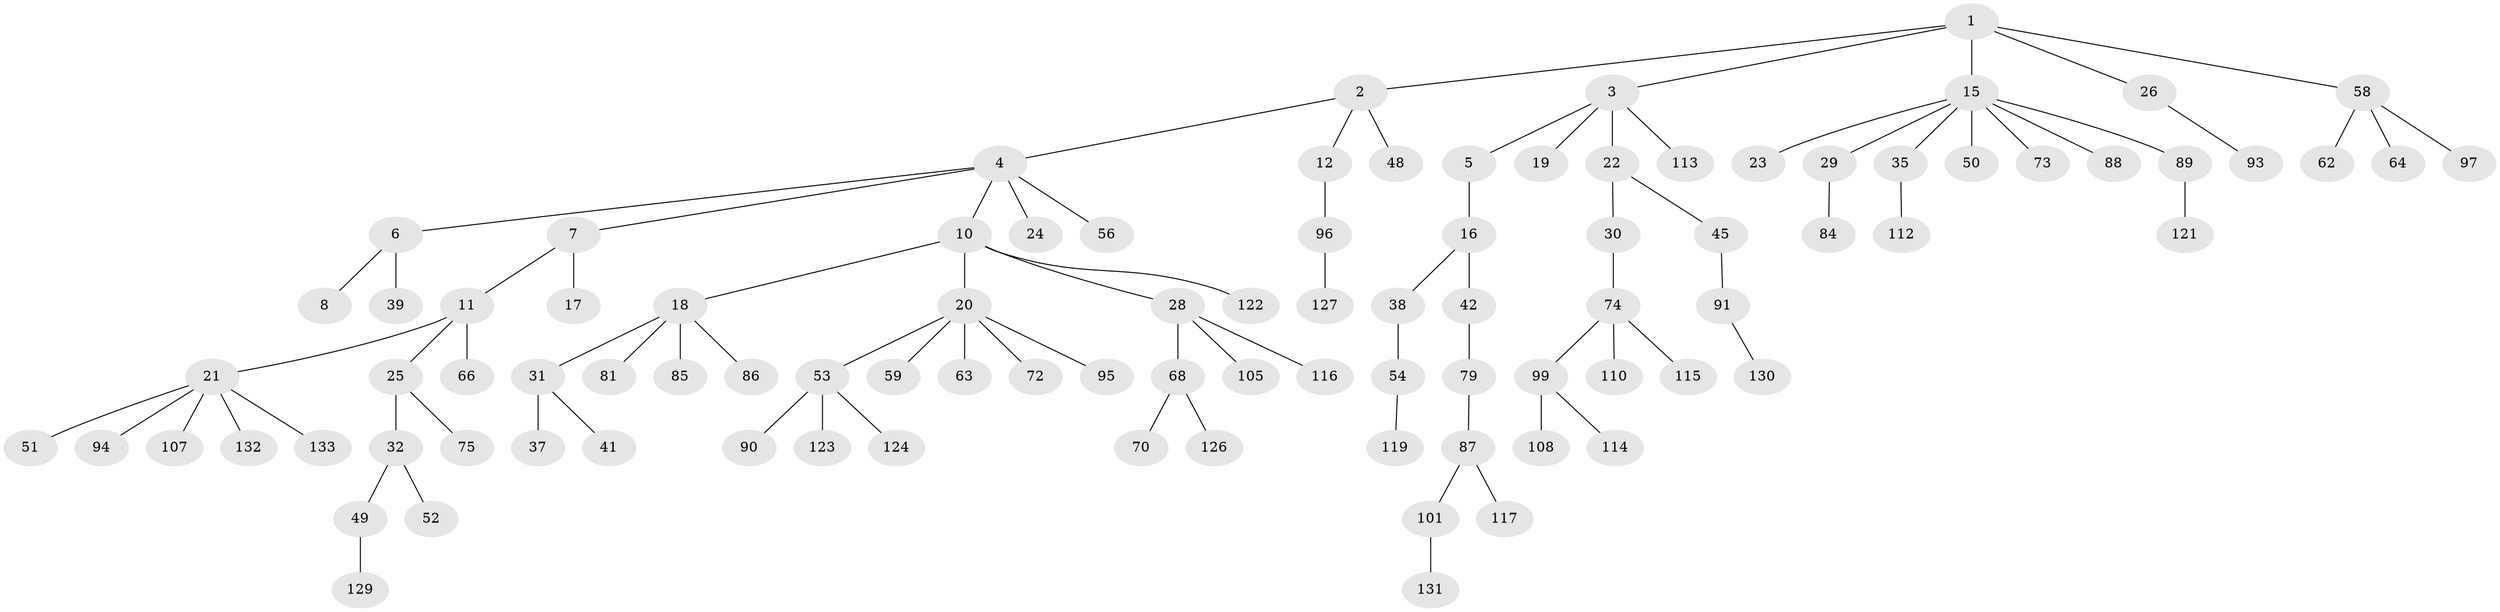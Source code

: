 // Generated by graph-tools (version 1.1) at 2025/24/03/03/25 07:24:06]
// undirected, 94 vertices, 93 edges
graph export_dot {
graph [start="1"]
  node [color=gray90,style=filled];
  1 [super="+44"];
  2;
  3;
  4 [super="+9"];
  5 [super="+14"];
  6 [super="+111"];
  7 [super="+134"];
  8 [super="+77"];
  10 [super="+109"];
  11 [super="+13"];
  12 [super="+65"];
  15 [super="+47"];
  16;
  17 [super="+102"];
  18 [super="+36"];
  19;
  20 [super="+27"];
  21 [super="+43"];
  22 [super="+80"];
  23;
  24;
  25 [super="+33"];
  26;
  28 [super="+67"];
  29 [super="+40"];
  30 [super="+55"];
  31 [super="+69"];
  32 [super="+34"];
  35;
  37 [super="+46"];
  38 [super="+82"];
  39;
  41;
  42;
  45 [super="+60"];
  48 [super="+100"];
  49 [super="+76"];
  50 [super="+57"];
  51;
  52;
  53 [super="+78"];
  54;
  56;
  58 [super="+61"];
  59;
  62;
  63;
  64;
  66;
  68 [super="+71"];
  70;
  72;
  73;
  74 [super="+83"];
  75;
  79 [super="+120"];
  81;
  84;
  85;
  86;
  87 [super="+98"];
  88;
  89 [super="+125"];
  90;
  91 [super="+92"];
  93 [super="+104"];
  94 [super="+106"];
  95;
  96 [super="+118"];
  97;
  99 [super="+103"];
  101;
  105;
  107;
  108;
  110;
  112;
  113;
  114;
  115;
  116;
  117;
  119;
  121;
  122;
  123;
  124;
  126;
  127 [super="+128"];
  129;
  130;
  131;
  132;
  133;
  1 -- 2;
  1 -- 3;
  1 -- 15;
  1 -- 26;
  1 -- 58;
  2 -- 4;
  2 -- 12;
  2 -- 48;
  3 -- 5;
  3 -- 19;
  3 -- 22;
  3 -- 113;
  4 -- 6;
  4 -- 7;
  4 -- 10;
  4 -- 56;
  4 -- 24;
  5 -- 16;
  6 -- 8;
  6 -- 39;
  7 -- 11;
  7 -- 17;
  10 -- 18;
  10 -- 20;
  10 -- 28;
  10 -- 122;
  11 -- 25;
  11 -- 66;
  11 -- 21;
  12 -- 96;
  15 -- 23;
  15 -- 29;
  15 -- 35;
  15 -- 50;
  15 -- 73;
  15 -- 88;
  15 -- 89;
  16 -- 38;
  16 -- 42;
  18 -- 31;
  18 -- 81;
  18 -- 85;
  18 -- 86;
  20 -- 63;
  20 -- 72;
  20 -- 95;
  20 -- 59;
  20 -- 53;
  21 -- 132;
  21 -- 133;
  21 -- 51;
  21 -- 107;
  21 -- 94;
  22 -- 30;
  22 -- 45;
  25 -- 32;
  25 -- 75;
  26 -- 93;
  28 -- 116;
  28 -- 105;
  28 -- 68;
  29 -- 84;
  30 -- 74;
  31 -- 37;
  31 -- 41;
  32 -- 49;
  32 -- 52;
  35 -- 112;
  38 -- 54;
  42 -- 79;
  45 -- 91;
  49 -- 129;
  53 -- 123;
  53 -- 124;
  53 -- 90;
  54 -- 119;
  58 -- 62;
  58 -- 64;
  58 -- 97;
  68 -- 70;
  68 -- 126;
  74 -- 99;
  74 -- 110;
  74 -- 115;
  79 -- 87;
  87 -- 101;
  87 -- 117;
  89 -- 121;
  91 -- 130;
  96 -- 127;
  99 -- 114;
  99 -- 108;
  101 -- 131;
}
